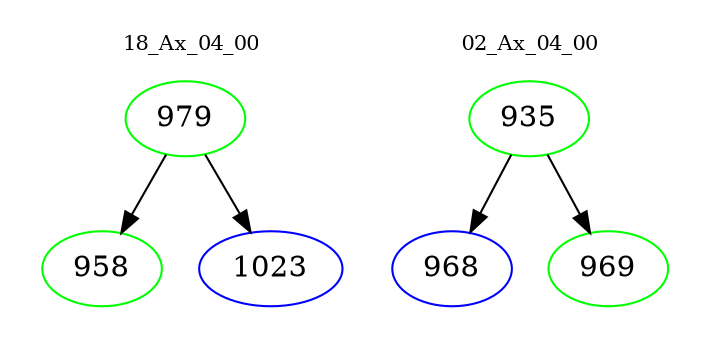 digraph{
subgraph cluster_0 {
color = white
label = "18_Ax_04_00";
fontsize=10;
T0_979 [label="979", color="green"]
T0_979 -> T0_958 [color="black"]
T0_958 [label="958", color="green"]
T0_979 -> T0_1023 [color="black"]
T0_1023 [label="1023", color="blue"]
}
subgraph cluster_1 {
color = white
label = "02_Ax_04_00";
fontsize=10;
T1_935 [label="935", color="green"]
T1_935 -> T1_968 [color="black"]
T1_968 [label="968", color="blue"]
T1_935 -> T1_969 [color="black"]
T1_969 [label="969", color="green"]
}
}
